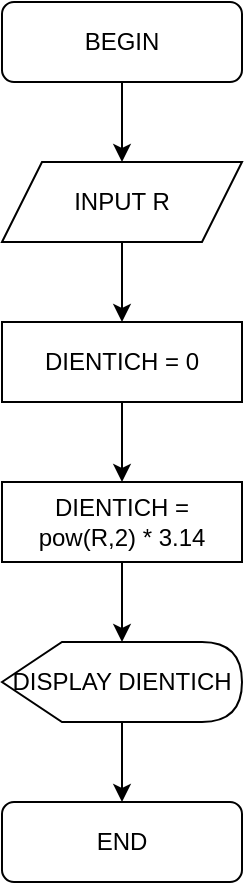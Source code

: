 <mxfile version="16.5.6" type="device"><diagram id="C5RBs43oDa-KdzZeNtuy" name="Page-1"><mxGraphModel dx="1038" dy="579" grid="1" gridSize="10" guides="1" tooltips="1" connect="1" arrows="1" fold="1" page="1" pageScale="1" pageWidth="827" pageHeight="1169" math="0" shadow="0"><root><mxCell id="WIyWlLk6GJQsqaUBKTNV-0"/><mxCell id="WIyWlLk6GJQsqaUBKTNV-1" parent="WIyWlLk6GJQsqaUBKTNV-0"/><mxCell id="75Cr3A1jBUVqqfgUUzHw-8" style="edgeStyle=orthogonalEdgeStyle;rounded=0;orthogonalLoop=1;jettySize=auto;html=1;entryX=0.5;entryY=0;entryDx=0;entryDy=0;" edge="1" parent="WIyWlLk6GJQsqaUBKTNV-1" source="75Cr3A1jBUVqqfgUUzHw-0" target="75Cr3A1jBUVqqfgUUzHw-1"><mxGeometry relative="1" as="geometry"/></mxCell><mxCell id="75Cr3A1jBUVqqfgUUzHw-0" value="BEGIN" style="rounded=1;whiteSpace=wrap;html=1;" vertex="1" parent="WIyWlLk6GJQsqaUBKTNV-1"><mxGeometry x="200" y="80" width="120" height="40" as="geometry"/></mxCell><mxCell id="75Cr3A1jBUVqqfgUUzHw-9" style="edgeStyle=orthogonalEdgeStyle;rounded=0;orthogonalLoop=1;jettySize=auto;html=1;entryX=0.5;entryY=0;entryDx=0;entryDy=0;" edge="1" parent="WIyWlLk6GJQsqaUBKTNV-1" source="75Cr3A1jBUVqqfgUUzHw-1" target="75Cr3A1jBUVqqfgUUzHw-2"><mxGeometry relative="1" as="geometry"/></mxCell><mxCell id="75Cr3A1jBUVqqfgUUzHw-1" value="INPUT R" style="shape=parallelogram;perimeter=parallelogramPerimeter;whiteSpace=wrap;html=1;fixedSize=1;" vertex="1" parent="WIyWlLk6GJQsqaUBKTNV-1"><mxGeometry x="200" y="160" width="120" height="40" as="geometry"/></mxCell><mxCell id="75Cr3A1jBUVqqfgUUzHw-10" style="edgeStyle=orthogonalEdgeStyle;rounded=0;orthogonalLoop=1;jettySize=auto;html=1;entryX=0.5;entryY=0;entryDx=0;entryDy=0;" edge="1" parent="WIyWlLk6GJQsqaUBKTNV-1" source="75Cr3A1jBUVqqfgUUzHw-2" target="75Cr3A1jBUVqqfgUUzHw-3"><mxGeometry relative="1" as="geometry"/></mxCell><mxCell id="75Cr3A1jBUVqqfgUUzHw-2" value="DIENTICH = 0" style="rounded=0;whiteSpace=wrap;html=1;" vertex="1" parent="WIyWlLk6GJQsqaUBKTNV-1"><mxGeometry x="200" y="240" width="120" height="40" as="geometry"/></mxCell><mxCell id="75Cr3A1jBUVqqfgUUzHw-5" style="edgeStyle=orthogonalEdgeStyle;rounded=0;orthogonalLoop=1;jettySize=auto;html=1;" edge="1" parent="WIyWlLk6GJQsqaUBKTNV-1" source="75Cr3A1jBUVqqfgUUzHw-3" target="75Cr3A1jBUVqqfgUUzHw-4"><mxGeometry relative="1" as="geometry"/></mxCell><mxCell id="75Cr3A1jBUVqqfgUUzHw-3" value="DIENTICH = pow(R,2) * 3.14" style="rounded=0;whiteSpace=wrap;html=1;" vertex="1" parent="WIyWlLk6GJQsqaUBKTNV-1"><mxGeometry x="200" y="320" width="120" height="40" as="geometry"/></mxCell><mxCell id="75Cr3A1jBUVqqfgUUzHw-7" style="edgeStyle=orthogonalEdgeStyle;rounded=0;orthogonalLoop=1;jettySize=auto;html=1;" edge="1" parent="WIyWlLk6GJQsqaUBKTNV-1" source="75Cr3A1jBUVqqfgUUzHw-4" target="75Cr3A1jBUVqqfgUUzHw-6"><mxGeometry relative="1" as="geometry"/></mxCell><mxCell id="75Cr3A1jBUVqqfgUUzHw-4" value="DISPLAY DIENTICH" style="shape=display;whiteSpace=wrap;html=1;" vertex="1" parent="WIyWlLk6GJQsqaUBKTNV-1"><mxGeometry x="200" y="400" width="120" height="40" as="geometry"/></mxCell><mxCell id="75Cr3A1jBUVqqfgUUzHw-6" value="END" style="rounded=1;whiteSpace=wrap;html=1;" vertex="1" parent="WIyWlLk6GJQsqaUBKTNV-1"><mxGeometry x="200" y="480" width="120" height="40" as="geometry"/></mxCell></root></mxGraphModel></diagram></mxfile>